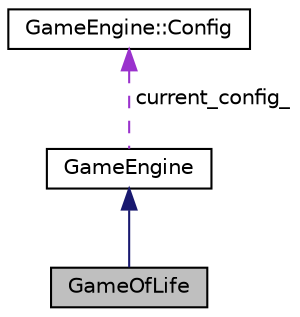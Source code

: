 digraph "GameOfLife"
{
 // LATEX_PDF_SIZE
  edge [fontname="Helvetica",fontsize="10",labelfontname="Helvetica",labelfontsize="10"];
  node [fontname="Helvetica",fontsize="10",shape=record];
  Node1 [label="GameOfLife",height=0.2,width=0.4,color="black", fillcolor="grey75", style="filled", fontcolor="black",tooltip="Implementation of the game of life."];
  Node2 -> Node1 [dir="back",color="midnightblue",fontsize="10",style="solid",fontname="Helvetica"];
  Node2 [label="GameEngine",height=0.2,width=0.4,color="black", fillcolor="white", style="filled",URL="$class_game_engine.html",tooltip="Base class for custom game engines."];
  Node3 -> Node2 [dir="back",color="darkorchid3",fontsize="10",style="dashed",label=" current_config_" ,fontname="Helvetica"];
  Node3 [label="GameEngine::Config",height=0.2,width=0.4,color="black", fillcolor="white", style="filled",URL="$struct_game_engine_1_1_config.html",tooltip="Config for game engines."];
}

